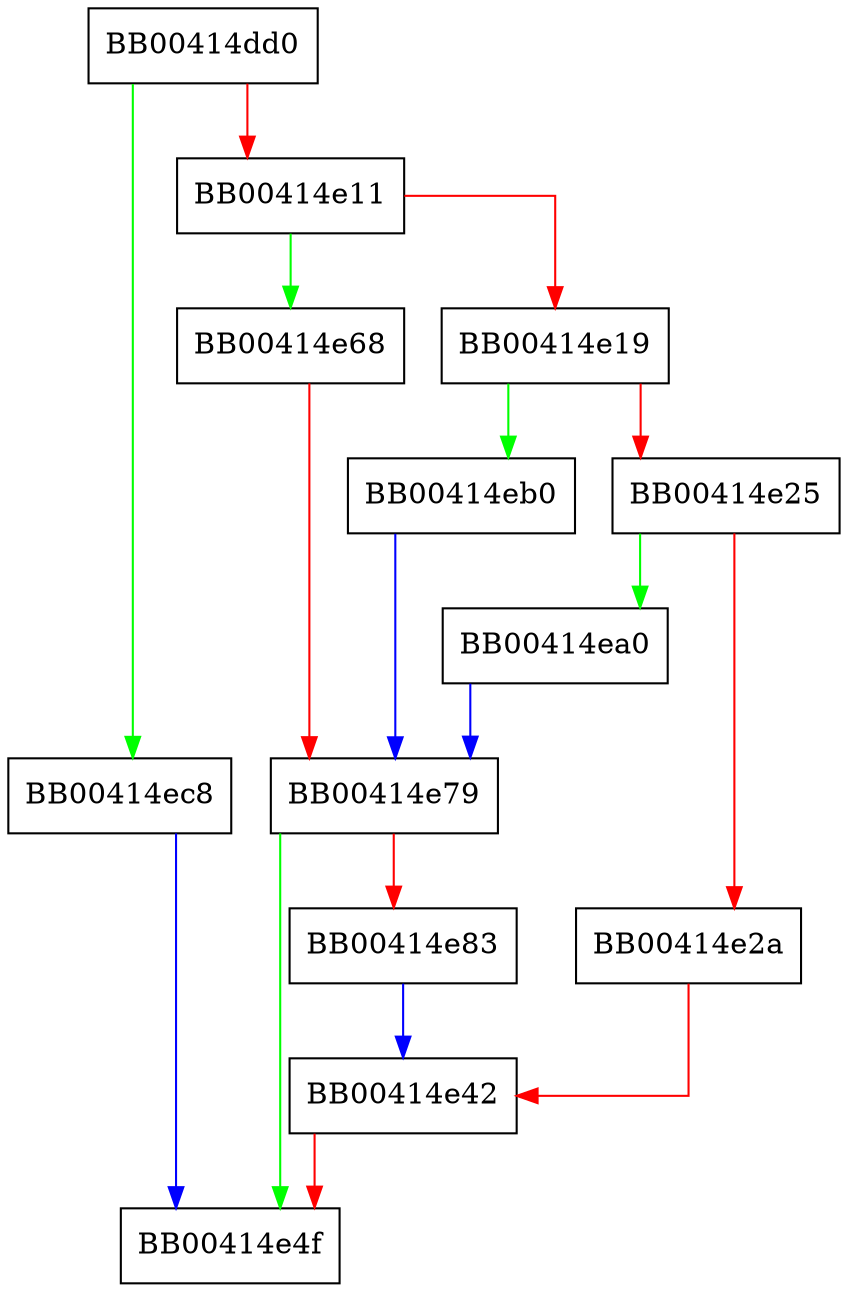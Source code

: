 digraph load_content_info {
  node [shape="box"];
  graph [splines=ortho];
  BB00414dd0 -> BB00414ec8 [color="green"];
  BB00414dd0 -> BB00414e11 [color="red"];
  BB00414e11 -> BB00414e68 [color="green"];
  BB00414e11 -> BB00414e19 [color="red"];
  BB00414e19 -> BB00414eb0 [color="green"];
  BB00414e19 -> BB00414e25 [color="red"];
  BB00414e25 -> BB00414ea0 [color="green"];
  BB00414e25 -> BB00414e2a [color="red"];
  BB00414e2a -> BB00414e42 [color="red"];
  BB00414e42 -> BB00414e4f [color="red"];
  BB00414e68 -> BB00414e79 [color="red"];
  BB00414e79 -> BB00414e4f [color="green"];
  BB00414e79 -> BB00414e83 [color="red"];
  BB00414e83 -> BB00414e42 [color="blue"];
  BB00414ea0 -> BB00414e79 [color="blue"];
  BB00414eb0 -> BB00414e79 [color="blue"];
  BB00414ec8 -> BB00414e4f [color="blue"];
}